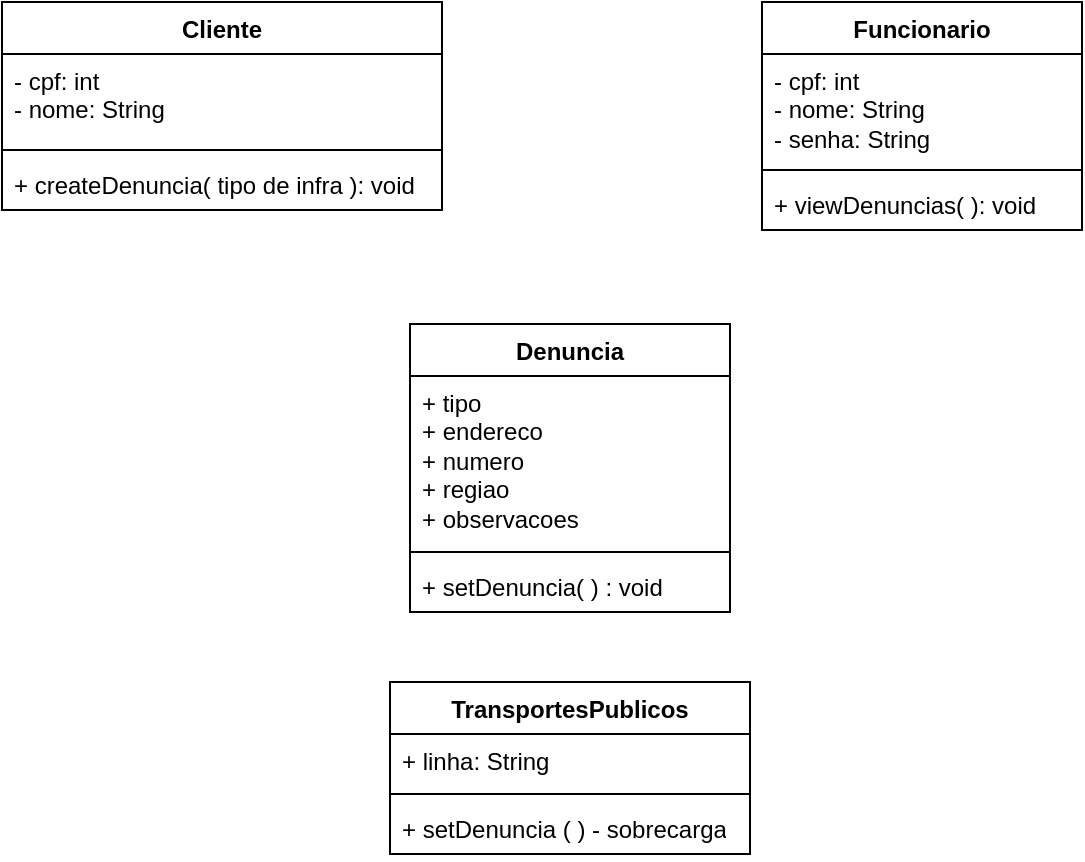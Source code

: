 <mxfile version="22.0.5" type="github">
  <diagram id="C5RBs43oDa-KdzZeNtuy" name="Page-1">
    <mxGraphModel dx="880" dy="446" grid="1" gridSize="10" guides="1" tooltips="1" connect="1" arrows="1" fold="1" page="1" pageScale="1" pageWidth="827" pageHeight="1169" math="0" shadow="0">
      <root>
        <mxCell id="WIyWlLk6GJQsqaUBKTNV-0" />
        <mxCell id="WIyWlLk6GJQsqaUBKTNV-1" parent="WIyWlLk6GJQsqaUBKTNV-0" />
        <mxCell id="ScAOwPwKI-RcZJyTr2yp-0" value="Cliente" style="swimlane;fontStyle=1;align=center;verticalAlign=top;childLayout=stackLayout;horizontal=1;startSize=26;horizontalStack=0;resizeParent=1;resizeParentMax=0;resizeLast=0;collapsible=1;marginBottom=0;whiteSpace=wrap;html=1;" vertex="1" parent="WIyWlLk6GJQsqaUBKTNV-1">
          <mxGeometry x="140" y="280" width="220" height="104" as="geometry">
            <mxRectangle x="140" y="280" width="80" height="30" as="alternateBounds" />
          </mxGeometry>
        </mxCell>
        <mxCell id="ScAOwPwKI-RcZJyTr2yp-1" value="- cpf: int&lt;br&gt;- nome: String" style="text;strokeColor=none;fillColor=none;align=left;verticalAlign=top;spacingLeft=4;spacingRight=4;overflow=hidden;rotatable=0;points=[[0,0.5],[1,0.5]];portConstraint=eastwest;whiteSpace=wrap;html=1;" vertex="1" parent="ScAOwPwKI-RcZJyTr2yp-0">
          <mxGeometry y="26" width="220" height="44" as="geometry" />
        </mxCell>
        <mxCell id="ScAOwPwKI-RcZJyTr2yp-2" value="" style="line;strokeWidth=1;fillColor=none;align=left;verticalAlign=middle;spacingTop=-1;spacingLeft=3;spacingRight=3;rotatable=0;labelPosition=right;points=[];portConstraint=eastwest;strokeColor=inherit;" vertex="1" parent="ScAOwPwKI-RcZJyTr2yp-0">
          <mxGeometry y="70" width="220" height="8" as="geometry" />
        </mxCell>
        <mxCell id="ScAOwPwKI-RcZJyTr2yp-3" value="+ createDenuncia( tipo de infra ): void" style="text;strokeColor=none;fillColor=none;align=left;verticalAlign=top;spacingLeft=4;spacingRight=4;overflow=hidden;rotatable=0;points=[[0,0.5],[1,0.5]];portConstraint=eastwest;whiteSpace=wrap;html=1;" vertex="1" parent="ScAOwPwKI-RcZJyTr2yp-0">
          <mxGeometry y="78" width="220" height="26" as="geometry" />
        </mxCell>
        <mxCell id="ScAOwPwKI-RcZJyTr2yp-4" value="Funcionario" style="swimlane;fontStyle=1;align=center;verticalAlign=top;childLayout=stackLayout;horizontal=1;startSize=26;horizontalStack=0;resizeParent=1;resizeParentMax=0;resizeLast=0;collapsible=1;marginBottom=0;whiteSpace=wrap;html=1;" vertex="1" parent="WIyWlLk6GJQsqaUBKTNV-1">
          <mxGeometry x="520" y="280" width="160" height="114" as="geometry" />
        </mxCell>
        <mxCell id="ScAOwPwKI-RcZJyTr2yp-5" value="- cpf: int&lt;br&gt;- nome: String&lt;br&gt;- senha: String" style="text;strokeColor=none;fillColor=none;align=left;verticalAlign=top;spacingLeft=4;spacingRight=4;overflow=hidden;rotatable=0;points=[[0,0.5],[1,0.5]];portConstraint=eastwest;whiteSpace=wrap;html=1;" vertex="1" parent="ScAOwPwKI-RcZJyTr2yp-4">
          <mxGeometry y="26" width="160" height="54" as="geometry" />
        </mxCell>
        <mxCell id="ScAOwPwKI-RcZJyTr2yp-6" value="" style="line;strokeWidth=1;fillColor=none;align=left;verticalAlign=middle;spacingTop=-1;spacingLeft=3;spacingRight=3;rotatable=0;labelPosition=right;points=[];portConstraint=eastwest;strokeColor=inherit;" vertex="1" parent="ScAOwPwKI-RcZJyTr2yp-4">
          <mxGeometry y="80" width="160" height="8" as="geometry" />
        </mxCell>
        <mxCell id="ScAOwPwKI-RcZJyTr2yp-7" value="+ viewDenuncias( ): void" style="text;strokeColor=none;fillColor=none;align=left;verticalAlign=top;spacingLeft=4;spacingRight=4;overflow=hidden;rotatable=0;points=[[0,0.5],[1,0.5]];portConstraint=eastwest;whiteSpace=wrap;html=1;" vertex="1" parent="ScAOwPwKI-RcZJyTr2yp-4">
          <mxGeometry y="88" width="160" height="26" as="geometry" />
        </mxCell>
        <mxCell id="ScAOwPwKI-RcZJyTr2yp-8" value="Denuncia" style="swimlane;fontStyle=1;align=center;verticalAlign=top;childLayout=stackLayout;horizontal=1;startSize=26;horizontalStack=0;resizeParent=1;resizeParentMax=0;resizeLast=0;collapsible=1;marginBottom=0;whiteSpace=wrap;html=1;" vertex="1" parent="WIyWlLk6GJQsqaUBKTNV-1">
          <mxGeometry x="344" y="441" width="160" height="144" as="geometry" />
        </mxCell>
        <mxCell id="ScAOwPwKI-RcZJyTr2yp-9" value="+ tipo&lt;br&gt;+ endereco&lt;br&gt;+ numero&lt;br&gt;+ regiao&lt;br&gt;+ observacoes" style="text;strokeColor=none;fillColor=none;align=left;verticalAlign=top;spacingLeft=4;spacingRight=4;overflow=hidden;rotatable=0;points=[[0,0.5],[1,0.5]];portConstraint=eastwest;whiteSpace=wrap;html=1;" vertex="1" parent="ScAOwPwKI-RcZJyTr2yp-8">
          <mxGeometry y="26" width="160" height="84" as="geometry" />
        </mxCell>
        <mxCell id="ScAOwPwKI-RcZJyTr2yp-10" value="" style="line;strokeWidth=1;fillColor=none;align=left;verticalAlign=middle;spacingTop=-1;spacingLeft=3;spacingRight=3;rotatable=0;labelPosition=right;points=[];portConstraint=eastwest;strokeColor=inherit;" vertex="1" parent="ScAOwPwKI-RcZJyTr2yp-8">
          <mxGeometry y="110" width="160" height="8" as="geometry" />
        </mxCell>
        <mxCell id="ScAOwPwKI-RcZJyTr2yp-11" value="+ setDenuncia( ) : void" style="text;strokeColor=none;fillColor=none;align=left;verticalAlign=top;spacingLeft=4;spacingRight=4;overflow=hidden;rotatable=0;points=[[0,0.5],[1,0.5]];portConstraint=eastwest;whiteSpace=wrap;html=1;" vertex="1" parent="ScAOwPwKI-RcZJyTr2yp-8">
          <mxGeometry y="118" width="160" height="26" as="geometry" />
        </mxCell>
        <mxCell id="ScAOwPwKI-RcZJyTr2yp-15" value="TransportesPublicos" style="swimlane;fontStyle=1;align=center;verticalAlign=top;childLayout=stackLayout;horizontal=1;startSize=26;horizontalStack=0;resizeParent=1;resizeParentMax=0;resizeLast=0;collapsible=1;marginBottom=0;whiteSpace=wrap;html=1;" vertex="1" parent="WIyWlLk6GJQsqaUBKTNV-1">
          <mxGeometry x="334" y="620" width="180" height="86" as="geometry" />
        </mxCell>
        <mxCell id="ScAOwPwKI-RcZJyTr2yp-16" value="+ linha: String" style="text;strokeColor=none;fillColor=none;align=left;verticalAlign=top;spacingLeft=4;spacingRight=4;overflow=hidden;rotatable=0;points=[[0,0.5],[1,0.5]];portConstraint=eastwest;whiteSpace=wrap;html=1;" vertex="1" parent="ScAOwPwKI-RcZJyTr2yp-15">
          <mxGeometry y="26" width="180" height="26" as="geometry" />
        </mxCell>
        <mxCell id="ScAOwPwKI-RcZJyTr2yp-17" value="" style="line;strokeWidth=1;fillColor=none;align=left;verticalAlign=middle;spacingTop=-1;spacingLeft=3;spacingRight=3;rotatable=0;labelPosition=right;points=[];portConstraint=eastwest;strokeColor=inherit;" vertex="1" parent="ScAOwPwKI-RcZJyTr2yp-15">
          <mxGeometry y="52" width="180" height="8" as="geometry" />
        </mxCell>
        <mxCell id="ScAOwPwKI-RcZJyTr2yp-18" value="+ setDenuncia ( ) - sobrecarga" style="text;strokeColor=none;fillColor=none;align=left;verticalAlign=top;spacingLeft=4;spacingRight=4;overflow=hidden;rotatable=0;points=[[0,0.5],[1,0.5]];portConstraint=eastwest;whiteSpace=wrap;html=1;" vertex="1" parent="ScAOwPwKI-RcZJyTr2yp-15">
          <mxGeometry y="60" width="180" height="26" as="geometry" />
        </mxCell>
      </root>
    </mxGraphModel>
  </diagram>
</mxfile>
